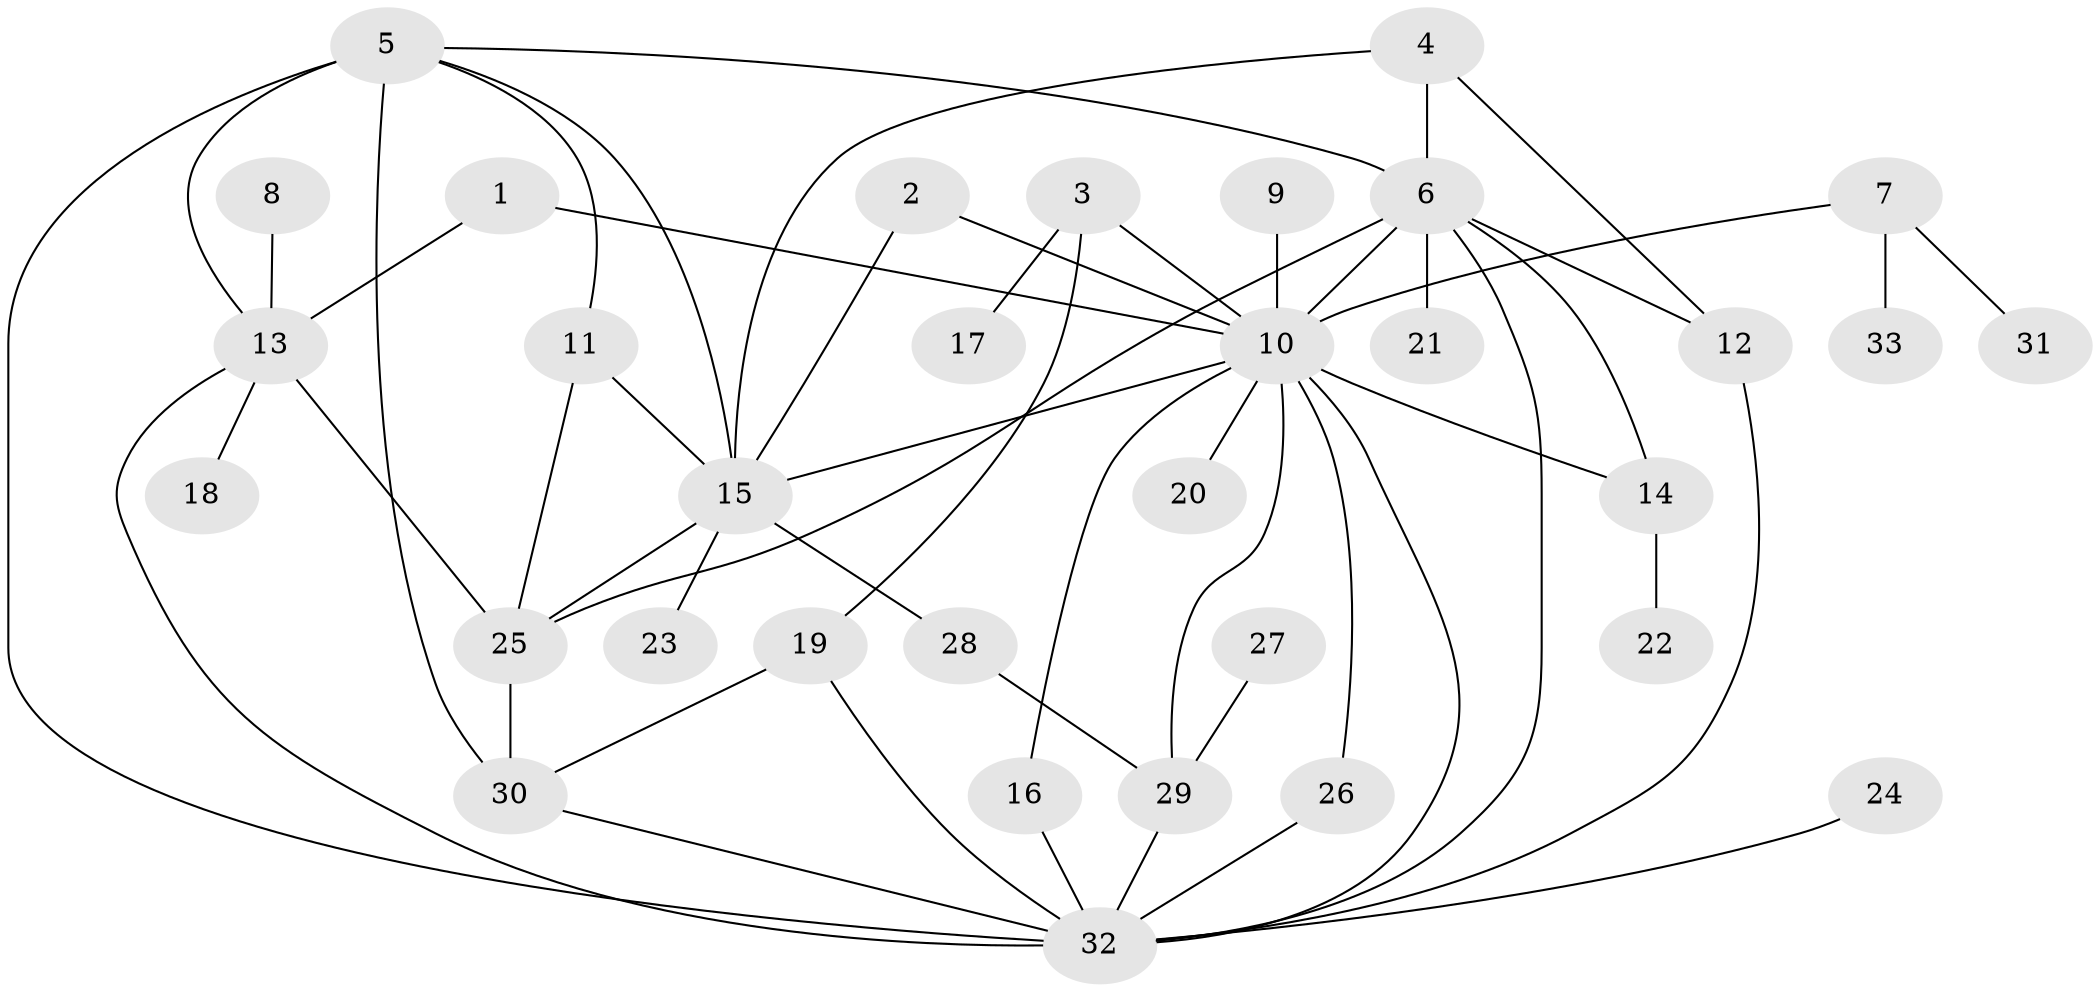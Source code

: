 // original degree distribution, {3: 0.13636363636363635, 14: 0.015151515151515152, 8: 0.015151515151515152, 12: 0.015151515151515152, 7: 0.045454545454545456, 16: 0.015151515151515152, 2: 0.16666666666666666, 5: 0.030303030303030304, 1: 0.5, 11: 0.015151515151515152, 4: 0.030303030303030304, 6: 0.015151515151515152}
// Generated by graph-tools (version 1.1) at 2025/01/03/09/25 03:01:42]
// undirected, 33 vertices, 54 edges
graph export_dot {
graph [start="1"]
  node [color=gray90,style=filled];
  1;
  2;
  3;
  4;
  5;
  6;
  7;
  8;
  9;
  10;
  11;
  12;
  13;
  14;
  15;
  16;
  17;
  18;
  19;
  20;
  21;
  22;
  23;
  24;
  25;
  26;
  27;
  28;
  29;
  30;
  31;
  32;
  33;
  1 -- 10 [weight=1.0];
  1 -- 13 [weight=1.0];
  2 -- 10 [weight=1.0];
  2 -- 15 [weight=1.0];
  3 -- 10 [weight=1.0];
  3 -- 17 [weight=1.0];
  3 -- 19 [weight=1.0];
  4 -- 6 [weight=1.0];
  4 -- 12 [weight=1.0];
  4 -- 15 [weight=1.0];
  5 -- 6 [weight=1.0];
  5 -- 11 [weight=1.0];
  5 -- 13 [weight=1.0];
  5 -- 15 [weight=1.0];
  5 -- 30 [weight=2.0];
  5 -- 32 [weight=2.0];
  6 -- 10 [weight=1.0];
  6 -- 12 [weight=1.0];
  6 -- 14 [weight=1.0];
  6 -- 21 [weight=1.0];
  6 -- 25 [weight=1.0];
  6 -- 32 [weight=1.0];
  7 -- 10 [weight=1.0];
  7 -- 31 [weight=1.0];
  7 -- 33 [weight=1.0];
  8 -- 13 [weight=1.0];
  9 -- 10 [weight=1.0];
  10 -- 14 [weight=1.0];
  10 -- 15 [weight=1.0];
  10 -- 16 [weight=1.0];
  10 -- 20 [weight=1.0];
  10 -- 26 [weight=1.0];
  10 -- 29 [weight=1.0];
  10 -- 32 [weight=1.0];
  11 -- 15 [weight=1.0];
  11 -- 25 [weight=1.0];
  12 -- 32 [weight=1.0];
  13 -- 18 [weight=1.0];
  13 -- 25 [weight=1.0];
  13 -- 32 [weight=1.0];
  14 -- 22 [weight=1.0];
  15 -- 23 [weight=1.0];
  15 -- 25 [weight=1.0];
  15 -- 28 [weight=1.0];
  16 -- 32 [weight=1.0];
  19 -- 30 [weight=1.0];
  19 -- 32 [weight=1.0];
  24 -- 32 [weight=1.0];
  25 -- 30 [weight=2.0];
  26 -- 32 [weight=1.0];
  27 -- 29 [weight=1.0];
  28 -- 29 [weight=1.0];
  29 -- 32 [weight=1.0];
  30 -- 32 [weight=1.0];
}
